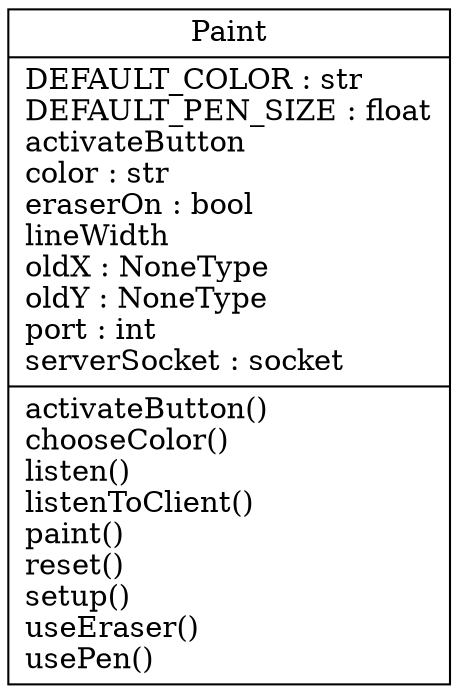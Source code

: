 digraph "classes" {
charset="utf-8"
rankdir=BT
"0" [label="{Paint|DEFAULT_COLOR : str\lDEFAULT_PEN_SIZE : float\lactivateButton\lcolor : str\leraserOn : bool\llineWidth\loldX : NoneType\loldY : NoneType\lport : int\lserverSocket : socket\l|activateButton()\lchooseColor()\llisten()\llistenToClient()\lpaint()\lreset()\lsetup()\luseEraser()\lusePen()\l}", shape="record"];
}
